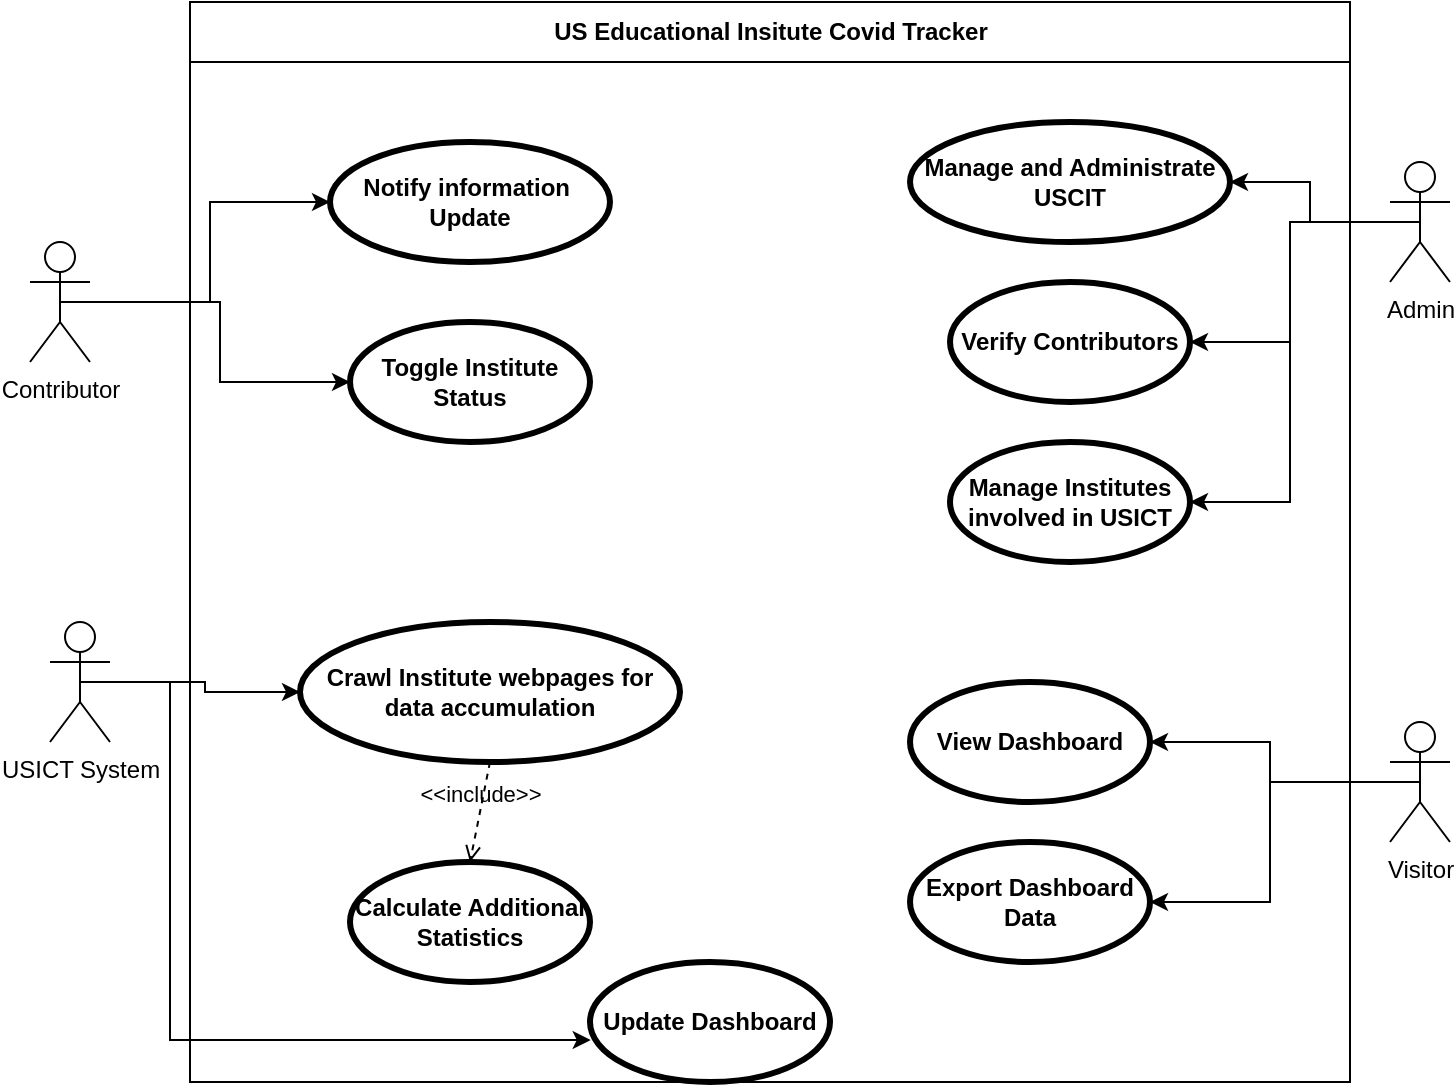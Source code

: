 <mxfile version="16.2.7" type="github">
  <diagram id="VZWuRiSOthKG0bByMLzX" name="Page-1">
    <mxGraphModel dx="1038" dy="571" grid="1" gridSize="10" guides="1" tooltips="1" connect="1" arrows="1" fold="1" page="1" pageScale="1" pageWidth="850" pageHeight="1100" math="0" shadow="0">
      <root>
        <mxCell id="0" />
        <mxCell id="1" parent="0" />
        <mxCell id="2qjlxZD3ZFytGv6TbPaf-3" value="US Educational Insitute Covid Tracker" style="swimlane;fontStyle=1;align=center;horizontal=1;startSize=30;collapsible=0;html=1;" parent="1" vertex="1">
          <mxGeometry x="180" y="360" width="580" height="540" as="geometry" />
        </mxCell>
        <mxCell id="2qjlxZD3ZFytGv6TbPaf-12" value="Notify information&amp;nbsp;&lt;br&gt;Update" style="shape=ellipse;html=1;strokeWidth=3;fontStyle=1;whiteSpace=wrap;align=center;perimeter=ellipsePerimeter;" parent="2qjlxZD3ZFytGv6TbPaf-3" vertex="1">
          <mxGeometry x="70" y="70" width="140" height="60" as="geometry" />
        </mxCell>
        <mxCell id="2qjlxZD3ZFytGv6TbPaf-14" value="Toggle Institute Status" style="shape=ellipse;html=1;strokeWidth=3;fontStyle=1;whiteSpace=wrap;align=center;perimeter=ellipsePerimeter;" parent="2qjlxZD3ZFytGv6TbPaf-3" vertex="1">
          <mxGeometry x="80" y="160" width="120" height="60" as="geometry" />
        </mxCell>
        <mxCell id="2qjlxZD3ZFytGv6TbPaf-17" value="Manage and Administrate &lt;br&gt;USCIT" style="shape=ellipse;html=1;strokeWidth=3;fontStyle=1;whiteSpace=wrap;align=center;perimeter=ellipsePerimeter;" parent="2qjlxZD3ZFytGv6TbPaf-3" vertex="1">
          <mxGeometry x="360" y="60" width="160" height="60" as="geometry" />
        </mxCell>
        <mxCell id="2qjlxZD3ZFytGv6TbPaf-16" value="Verify Contributors" style="shape=ellipse;html=1;strokeWidth=3;fontStyle=1;whiteSpace=wrap;align=center;perimeter=ellipsePerimeter;" parent="2qjlxZD3ZFytGv6TbPaf-3" vertex="1">
          <mxGeometry x="380" y="140" width="120" height="60" as="geometry" />
        </mxCell>
        <mxCell id="2qjlxZD3ZFytGv6TbPaf-18" value="Crawl Institute webpages for data accumulation" style="shape=ellipse;html=1;strokeWidth=3;fontStyle=1;whiteSpace=wrap;align=center;perimeter=ellipsePerimeter;" parent="2qjlxZD3ZFytGv6TbPaf-3" vertex="1">
          <mxGeometry x="55" y="310" width="190" height="70" as="geometry" />
        </mxCell>
        <mxCell id="2qjlxZD3ZFytGv6TbPaf-19" value="Calculate Additional Statistics" style="shape=ellipse;html=1;strokeWidth=3;fontStyle=1;whiteSpace=wrap;align=center;perimeter=ellipsePerimeter;" parent="2qjlxZD3ZFytGv6TbPaf-3" vertex="1">
          <mxGeometry x="80" y="430" width="120" height="60" as="geometry" />
        </mxCell>
        <mxCell id="2qjlxZD3ZFytGv6TbPaf-21" value="Export Dashboard Data" style="shape=ellipse;html=1;strokeWidth=3;fontStyle=1;whiteSpace=wrap;align=center;perimeter=ellipsePerimeter;" parent="2qjlxZD3ZFytGv6TbPaf-3" vertex="1">
          <mxGeometry x="360" y="420" width="120" height="60" as="geometry" />
        </mxCell>
        <mxCell id="2qjlxZD3ZFytGv6TbPaf-20" value="View Dashboard" style="shape=ellipse;html=1;strokeWidth=3;fontStyle=1;whiteSpace=wrap;align=center;perimeter=ellipsePerimeter;" parent="2qjlxZD3ZFytGv6TbPaf-3" vertex="1">
          <mxGeometry x="360" y="340" width="120" height="60" as="geometry" />
        </mxCell>
        <mxCell id="2qjlxZD3ZFytGv6TbPaf-28" value="Manage Institutes involved in USICT" style="shape=ellipse;html=1;strokeWidth=3;fontStyle=1;whiteSpace=wrap;align=center;perimeter=ellipsePerimeter;" parent="2qjlxZD3ZFytGv6TbPaf-3" vertex="1">
          <mxGeometry x="380" y="220" width="120" height="60" as="geometry" />
        </mxCell>
        <mxCell id="2qjlxZD3ZFytGv6TbPaf-35" value="&amp;lt;&amp;lt;include&amp;gt;&amp;gt;" style="edgeStyle=none;html=1;endArrow=open;verticalAlign=bottom;dashed=1;labelBackgroundColor=none;rounded=0;entryX=0.5;entryY=0;entryDx=0;entryDy=0;exitX=0.5;exitY=1;exitDx=0;exitDy=0;" parent="2qjlxZD3ZFytGv6TbPaf-3" source="2qjlxZD3ZFytGv6TbPaf-18" target="2qjlxZD3ZFytGv6TbPaf-19" edge="1">
          <mxGeometry width="160" relative="1" as="geometry">
            <mxPoint x="170" y="240" as="sourcePoint" />
            <mxPoint x="330" y="240" as="targetPoint" />
          </mxGeometry>
        </mxCell>
        <mxCell id="Vqywfma38-aa_NVU4E1p-1" value="Update Dashboard" style="shape=ellipse;html=1;strokeWidth=3;fontStyle=1;whiteSpace=wrap;align=center;perimeter=ellipsePerimeter;" vertex="1" parent="2qjlxZD3ZFytGv6TbPaf-3">
          <mxGeometry x="200" y="480" width="120" height="60" as="geometry" />
        </mxCell>
        <mxCell id="2qjlxZD3ZFytGv6TbPaf-13" style="edgeStyle=orthogonalEdgeStyle;rounded=0;orthogonalLoop=1;jettySize=auto;html=1;exitX=0.5;exitY=0.5;exitDx=0;exitDy=0;exitPerimeter=0;entryX=0;entryY=0.5;entryDx=0;entryDy=0;" parent="1" source="2qjlxZD3ZFytGv6TbPaf-6" target="2qjlxZD3ZFytGv6TbPaf-12" edge="1">
          <mxGeometry relative="1" as="geometry" />
        </mxCell>
        <mxCell id="2qjlxZD3ZFytGv6TbPaf-30" style="edgeStyle=orthogonalEdgeStyle;rounded=0;orthogonalLoop=1;jettySize=auto;html=1;exitX=0.5;exitY=0.5;exitDx=0;exitDy=0;exitPerimeter=0;entryX=0;entryY=0.5;entryDx=0;entryDy=0;" parent="1" source="2qjlxZD3ZFytGv6TbPaf-6" target="2qjlxZD3ZFytGv6TbPaf-14" edge="1">
          <mxGeometry relative="1" as="geometry" />
        </mxCell>
        <mxCell id="2qjlxZD3ZFytGv6TbPaf-6" value="Contributor" style="shape=umlActor;html=1;verticalLabelPosition=bottom;verticalAlign=top;align=center;" parent="1" vertex="1">
          <mxGeometry x="100" y="480" width="30" height="60" as="geometry" />
        </mxCell>
        <mxCell id="2qjlxZD3ZFytGv6TbPaf-25" style="edgeStyle=orthogonalEdgeStyle;rounded=0;orthogonalLoop=1;jettySize=auto;html=1;exitX=0.5;exitY=0.5;exitDx=0;exitDy=0;exitPerimeter=0;entryX=1;entryY=0.5;entryDx=0;entryDy=0;" parent="1" source="2qjlxZD3ZFytGv6TbPaf-9" target="2qjlxZD3ZFytGv6TbPaf-17" edge="1">
          <mxGeometry relative="1" as="geometry" />
        </mxCell>
        <mxCell id="2qjlxZD3ZFytGv6TbPaf-26" style="edgeStyle=orthogonalEdgeStyle;rounded=0;orthogonalLoop=1;jettySize=auto;html=1;exitX=0.5;exitY=0.5;exitDx=0;exitDy=0;exitPerimeter=0;entryX=1;entryY=0.5;entryDx=0;entryDy=0;" parent="1" source="2qjlxZD3ZFytGv6TbPaf-9" target="2qjlxZD3ZFytGv6TbPaf-16" edge="1">
          <mxGeometry relative="1" as="geometry" />
        </mxCell>
        <mxCell id="2qjlxZD3ZFytGv6TbPaf-29" style="edgeStyle=orthogonalEdgeStyle;rounded=0;orthogonalLoop=1;jettySize=auto;html=1;exitX=0.5;exitY=0.5;exitDx=0;exitDy=0;exitPerimeter=0;entryX=1;entryY=0.5;entryDx=0;entryDy=0;" parent="1" source="2qjlxZD3ZFytGv6TbPaf-9" target="2qjlxZD3ZFytGv6TbPaf-28" edge="1">
          <mxGeometry relative="1" as="geometry" />
        </mxCell>
        <mxCell id="2qjlxZD3ZFytGv6TbPaf-9" value="Admin" style="shape=umlActor;html=1;verticalLabelPosition=bottom;verticalAlign=top;align=center;" parent="1" vertex="1">
          <mxGeometry x="780" y="440" width="30" height="60" as="geometry" />
        </mxCell>
        <mxCell id="2qjlxZD3ZFytGv6TbPaf-23" style="edgeStyle=orthogonalEdgeStyle;rounded=0;orthogonalLoop=1;jettySize=auto;html=1;exitX=0.5;exitY=0.5;exitDx=0;exitDy=0;exitPerimeter=0;entryX=1;entryY=0.5;entryDx=0;entryDy=0;" parent="1" source="2qjlxZD3ZFytGv6TbPaf-10" target="2qjlxZD3ZFytGv6TbPaf-20" edge="1">
          <mxGeometry relative="1" as="geometry" />
        </mxCell>
        <mxCell id="2qjlxZD3ZFytGv6TbPaf-24" style="edgeStyle=orthogonalEdgeStyle;rounded=0;orthogonalLoop=1;jettySize=auto;html=1;exitX=0.5;exitY=0.5;exitDx=0;exitDy=0;exitPerimeter=0;entryX=1;entryY=0.5;entryDx=0;entryDy=0;" parent="1" source="2qjlxZD3ZFytGv6TbPaf-10" target="2qjlxZD3ZFytGv6TbPaf-21" edge="1">
          <mxGeometry relative="1" as="geometry" />
        </mxCell>
        <mxCell id="2qjlxZD3ZFytGv6TbPaf-10" value="Visitor" style="shape=umlActor;html=1;verticalLabelPosition=bottom;verticalAlign=top;align=center;" parent="1" vertex="1">
          <mxGeometry x="780" y="720" width="30" height="60" as="geometry" />
        </mxCell>
        <mxCell id="2qjlxZD3ZFytGv6TbPaf-31" style="edgeStyle=orthogonalEdgeStyle;rounded=0;orthogonalLoop=1;jettySize=auto;html=1;exitX=0.5;exitY=0.5;exitDx=0;exitDy=0;exitPerimeter=0;entryX=0;entryY=0.5;entryDx=0;entryDy=0;" parent="1" source="2qjlxZD3ZFytGv6TbPaf-11" target="2qjlxZD3ZFytGv6TbPaf-18" edge="1">
          <mxGeometry relative="1" as="geometry" />
        </mxCell>
        <mxCell id="Vqywfma38-aa_NVU4E1p-2" style="edgeStyle=orthogonalEdgeStyle;rounded=0;orthogonalLoop=1;jettySize=auto;html=1;exitX=0.5;exitY=0.5;exitDx=0;exitDy=0;exitPerimeter=0;entryX=0.003;entryY=0.65;entryDx=0;entryDy=0;entryPerimeter=0;" edge="1" parent="1" source="2qjlxZD3ZFytGv6TbPaf-11" target="Vqywfma38-aa_NVU4E1p-1">
          <mxGeometry relative="1" as="geometry">
            <Array as="points">
              <mxPoint x="170" y="700" />
              <mxPoint x="170" y="879" />
            </Array>
          </mxGeometry>
        </mxCell>
        <mxCell id="2qjlxZD3ZFytGv6TbPaf-11" value="USICT System" style="shape=umlActor;html=1;verticalLabelPosition=bottom;verticalAlign=top;align=center;" parent="1" vertex="1">
          <mxGeometry x="110" y="670" width="30" height="60" as="geometry" />
        </mxCell>
      </root>
    </mxGraphModel>
  </diagram>
</mxfile>
